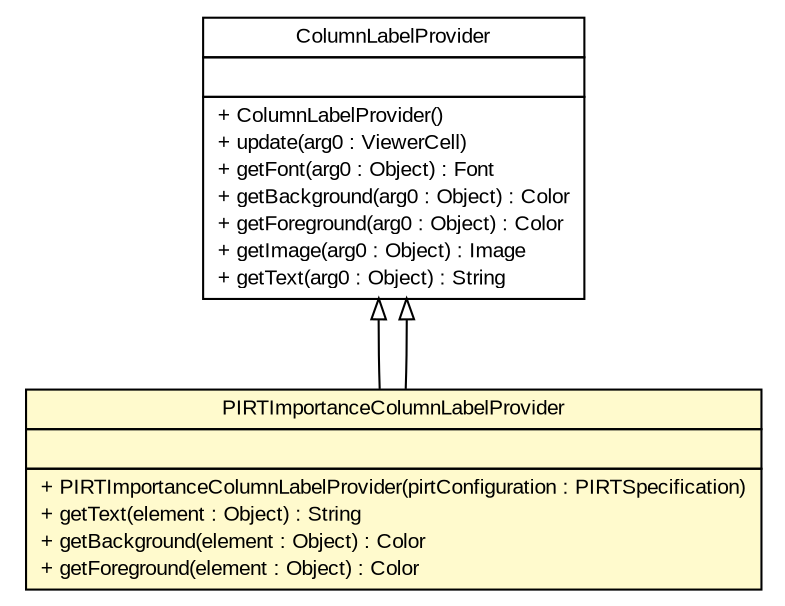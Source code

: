 #!/usr/local/bin/dot
#
# Class diagram 
# Generated by UMLGraph version R5_6-24-gf6e263 (http://www.umlgraph.org/)
#

digraph G {
	edge [fontname="arial",fontsize=10,labelfontname="arial",labelfontsize=10];
	node [fontname="arial",fontsize=10,shape=plaintext];
	nodesep=0.25;
	ranksep=0.5;
	// gov.sandia.cf.parts.ui.pirt.editors.PIRTImportanceColumnLabelProvider
	c324155 [label=<<table title="gov.sandia.cf.parts.ui.pirt.editors.PIRTImportanceColumnLabelProvider" border="0" cellborder="1" cellspacing="0" cellpadding="2" port="p" bgcolor="lemonChiffon" href="./PIRTImportanceColumnLabelProvider.html">
		<tr><td><table border="0" cellspacing="0" cellpadding="1">
<tr><td align="center" balign="center"> PIRTImportanceColumnLabelProvider </td></tr>
		</table></td></tr>
		<tr><td><table border="0" cellspacing="0" cellpadding="1">
<tr><td align="left" balign="left">  </td></tr>
		</table></td></tr>
		<tr><td><table border="0" cellspacing="0" cellpadding="1">
<tr><td align="left" balign="left"> + PIRTImportanceColumnLabelProvider(pirtConfiguration : PIRTSpecification) </td></tr>
<tr><td align="left" balign="left"> + getText(element : Object) : String </td></tr>
<tr><td align="left" balign="left"> + getBackground(element : Object) : Color </td></tr>
<tr><td align="left" balign="left"> + getForeground(element : Object) : Color </td></tr>
		</table></td></tr>
		</table>>, URL="./PIRTImportanceColumnLabelProvider.html", fontname="arial", fontcolor="black", fontsize=10.0];
	//gov.sandia.cf.parts.ui.pirt.editors.PIRTImportanceColumnLabelProvider extends org.eclipse.jface.viewers.ColumnLabelProvider
	c324294:p -> c324155:p [dir=back,arrowtail=empty];
	//gov.sandia.cf.parts.ui.pirt.editors.PIRTImportanceColumnLabelProvider extends org.eclipse.jface.viewers.ColumnLabelProvider
	c324294:p -> c324155:p [dir=back,arrowtail=empty];
	// org.eclipse.jface.viewers.ColumnLabelProvider
	c324294 [label=<<table title="org.eclipse.jface.viewers.ColumnLabelProvider" border="0" cellborder="1" cellspacing="0" cellpadding="2" port="p" href="http://java.sun.com/j2se/1.4.2/docs/api/org/eclipse/jface/viewers/ColumnLabelProvider.html">
		<tr><td><table border="0" cellspacing="0" cellpadding="1">
<tr><td align="center" balign="center"> ColumnLabelProvider </td></tr>
		</table></td></tr>
		<tr><td><table border="0" cellspacing="0" cellpadding="1">
<tr><td align="left" balign="left">  </td></tr>
		</table></td></tr>
		<tr><td><table border="0" cellspacing="0" cellpadding="1">
<tr><td align="left" balign="left"> + ColumnLabelProvider() </td></tr>
<tr><td align="left" balign="left"> + update(arg0 : ViewerCell) </td></tr>
<tr><td align="left" balign="left"> + getFont(arg0 : Object) : Font </td></tr>
<tr><td align="left" balign="left"> + getBackground(arg0 : Object) : Color </td></tr>
<tr><td align="left" balign="left"> + getForeground(arg0 : Object) : Color </td></tr>
<tr><td align="left" balign="left"> + getImage(arg0 : Object) : Image </td></tr>
<tr><td align="left" balign="left"> + getText(arg0 : Object) : String </td></tr>
		</table></td></tr>
		</table>>, URL="http://java.sun.com/j2se/1.4.2/docs/api/org/eclipse/jface/viewers/ColumnLabelProvider.html", fontname="arial", fontcolor="black", fontsize=10.0];
}

